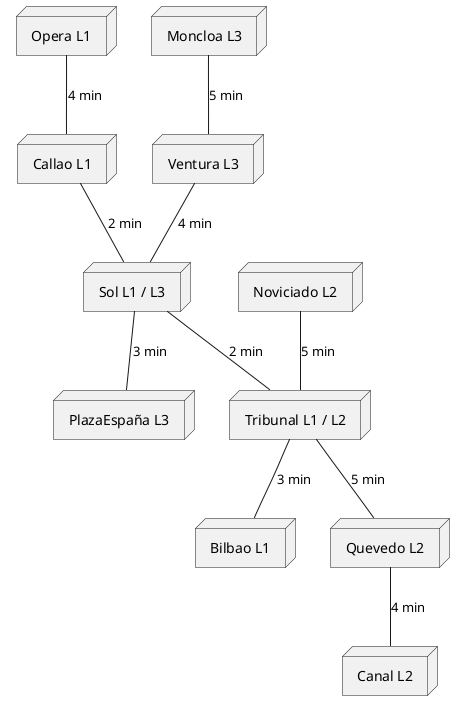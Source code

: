 @startuml

node "Opera L1" as opera
node "Callao L1" as callao
node "Sol L1 / L3" as sol
node "Tribunal L1 / L2" as tribunal
node "Bilbao L1" as bilbao
node "Noviciado L2" as noviciado
node "Quevedo L2" as quevedo
node "Canal L2" as canal
node "Moncloa L3" as moncloa
node "Ventura L3" as ventura
node "PlazaEspaña L3" as plazaEsp

opera -- callao: 4 min
callao -- sol: 2 min
sol -- tribunal: 2 min
tribunal -- bilbao: 3 min
noviciado -- tribunal: 5 min
tribunal -- quevedo: 5 min
quevedo -- canal: 4 min
moncloa -- ventura: 5 min
ventura -- sol: 4 min
sol -- plazaEsp: 3 min

@enduml